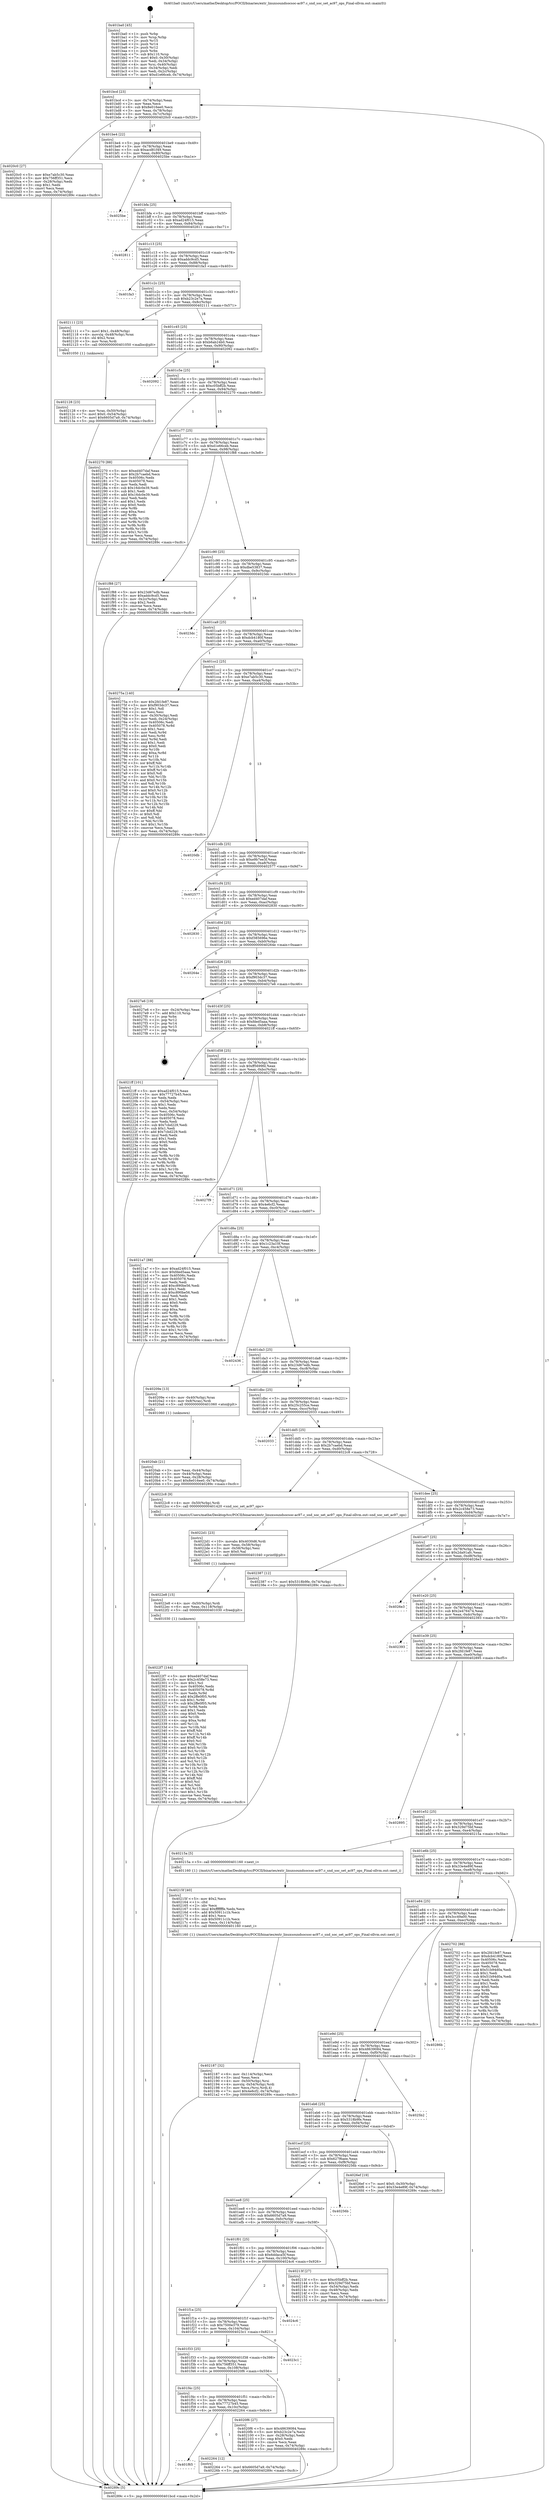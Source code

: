 digraph "0x401ba0" {
  label = "0x401ba0 (/mnt/c/Users/mathe/Desktop/tcc/POCII/binaries/extr_linuxsoundsocsoc-ac97.c_snd_soc_set_ac97_ops_Final-ollvm.out::main(0))"
  labelloc = "t"
  node[shape=record]

  Entry [label="",width=0.3,height=0.3,shape=circle,fillcolor=black,style=filled]
  "0x401bcd" [label="{
     0x401bcd [23]\l
     | [instrs]\l
     &nbsp;&nbsp;0x401bcd \<+3\>: mov -0x74(%rbp),%eax\l
     &nbsp;&nbsp;0x401bd0 \<+2\>: mov %eax,%ecx\l
     &nbsp;&nbsp;0x401bd2 \<+6\>: sub $0x8e016ee0,%ecx\l
     &nbsp;&nbsp;0x401bd8 \<+3\>: mov %eax,-0x78(%rbp)\l
     &nbsp;&nbsp;0x401bdb \<+3\>: mov %ecx,-0x7c(%rbp)\l
     &nbsp;&nbsp;0x401bde \<+6\>: je 00000000004020c0 \<main+0x520\>\l
  }"]
  "0x4020c0" [label="{
     0x4020c0 [27]\l
     | [instrs]\l
     &nbsp;&nbsp;0x4020c0 \<+5\>: mov $0xe7ab5c30,%eax\l
     &nbsp;&nbsp;0x4020c5 \<+5\>: mov $0x756ff351,%ecx\l
     &nbsp;&nbsp;0x4020ca \<+3\>: mov -0x28(%rbp),%edx\l
     &nbsp;&nbsp;0x4020cd \<+3\>: cmp $0x1,%edx\l
     &nbsp;&nbsp;0x4020d0 \<+3\>: cmovl %ecx,%eax\l
     &nbsp;&nbsp;0x4020d3 \<+3\>: mov %eax,-0x74(%rbp)\l
     &nbsp;&nbsp;0x4020d6 \<+5\>: jmp 000000000040289c \<main+0xcfc\>\l
  }"]
  "0x401be4" [label="{
     0x401be4 [22]\l
     | [instrs]\l
     &nbsp;&nbsp;0x401be4 \<+5\>: jmp 0000000000401be9 \<main+0x49\>\l
     &nbsp;&nbsp;0x401be9 \<+3\>: mov -0x78(%rbp),%eax\l
     &nbsp;&nbsp;0x401bec \<+5\>: sub $0xacd81f49,%eax\l
     &nbsp;&nbsp;0x401bf1 \<+3\>: mov %eax,-0x80(%rbp)\l
     &nbsp;&nbsp;0x401bf4 \<+6\>: je 00000000004025be \<main+0xa1e\>\l
  }"]
  Exit [label="",width=0.3,height=0.3,shape=circle,fillcolor=black,style=filled,peripheries=2]
  "0x4025be" [label="{
     0x4025be\l
  }", style=dashed]
  "0x401bfa" [label="{
     0x401bfa [25]\l
     | [instrs]\l
     &nbsp;&nbsp;0x401bfa \<+5\>: jmp 0000000000401bff \<main+0x5f\>\l
     &nbsp;&nbsp;0x401bff \<+3\>: mov -0x78(%rbp),%eax\l
     &nbsp;&nbsp;0x401c02 \<+5\>: sub $0xad24f015,%eax\l
     &nbsp;&nbsp;0x401c07 \<+6\>: mov %eax,-0x84(%rbp)\l
     &nbsp;&nbsp;0x401c0d \<+6\>: je 0000000000402811 \<main+0xc71\>\l
  }"]
  "0x4022f7" [label="{
     0x4022f7 [144]\l
     | [instrs]\l
     &nbsp;&nbsp;0x4022f7 \<+5\>: mov $0xed407daf,%eax\l
     &nbsp;&nbsp;0x4022fc \<+5\>: mov $0x2c458e73,%esi\l
     &nbsp;&nbsp;0x402301 \<+2\>: mov $0x1,%cl\l
     &nbsp;&nbsp;0x402303 \<+7\>: mov 0x40506c,%edx\l
     &nbsp;&nbsp;0x40230a \<+8\>: mov 0x405078,%r8d\l
     &nbsp;&nbsp;0x402312 \<+3\>: mov %edx,%r9d\l
     &nbsp;&nbsp;0x402315 \<+7\>: add $0x2ffe0f05,%r9d\l
     &nbsp;&nbsp;0x40231c \<+4\>: sub $0x1,%r9d\l
     &nbsp;&nbsp;0x402320 \<+7\>: sub $0x2ffe0f05,%r9d\l
     &nbsp;&nbsp;0x402327 \<+4\>: imul %r9d,%edx\l
     &nbsp;&nbsp;0x40232b \<+3\>: and $0x1,%edx\l
     &nbsp;&nbsp;0x40232e \<+3\>: cmp $0x0,%edx\l
     &nbsp;&nbsp;0x402331 \<+4\>: sete %r10b\l
     &nbsp;&nbsp;0x402335 \<+4\>: cmp $0xa,%r8d\l
     &nbsp;&nbsp;0x402339 \<+4\>: setl %r11b\l
     &nbsp;&nbsp;0x40233d \<+3\>: mov %r10b,%bl\l
     &nbsp;&nbsp;0x402340 \<+3\>: xor $0xff,%bl\l
     &nbsp;&nbsp;0x402343 \<+3\>: mov %r11b,%r14b\l
     &nbsp;&nbsp;0x402346 \<+4\>: xor $0xff,%r14b\l
     &nbsp;&nbsp;0x40234a \<+3\>: xor $0x0,%cl\l
     &nbsp;&nbsp;0x40234d \<+3\>: mov %bl,%r15b\l
     &nbsp;&nbsp;0x402350 \<+4\>: and $0x0,%r15b\l
     &nbsp;&nbsp;0x402354 \<+3\>: and %cl,%r10b\l
     &nbsp;&nbsp;0x402357 \<+3\>: mov %r14b,%r12b\l
     &nbsp;&nbsp;0x40235a \<+4\>: and $0x0,%r12b\l
     &nbsp;&nbsp;0x40235e \<+3\>: and %cl,%r11b\l
     &nbsp;&nbsp;0x402361 \<+3\>: or %r10b,%r15b\l
     &nbsp;&nbsp;0x402364 \<+3\>: or %r11b,%r12b\l
     &nbsp;&nbsp;0x402367 \<+3\>: xor %r12b,%r15b\l
     &nbsp;&nbsp;0x40236a \<+3\>: or %r14b,%bl\l
     &nbsp;&nbsp;0x40236d \<+3\>: xor $0xff,%bl\l
     &nbsp;&nbsp;0x402370 \<+3\>: or $0x0,%cl\l
     &nbsp;&nbsp;0x402373 \<+2\>: and %cl,%bl\l
     &nbsp;&nbsp;0x402375 \<+3\>: or %bl,%r15b\l
     &nbsp;&nbsp;0x402378 \<+4\>: test $0x1,%r15b\l
     &nbsp;&nbsp;0x40237c \<+3\>: cmovne %esi,%eax\l
     &nbsp;&nbsp;0x40237f \<+3\>: mov %eax,-0x74(%rbp)\l
     &nbsp;&nbsp;0x402382 \<+5\>: jmp 000000000040289c \<main+0xcfc\>\l
  }"]
  "0x402811" [label="{
     0x402811\l
  }", style=dashed]
  "0x401c13" [label="{
     0x401c13 [25]\l
     | [instrs]\l
     &nbsp;&nbsp;0x401c13 \<+5\>: jmp 0000000000401c18 \<main+0x78\>\l
     &nbsp;&nbsp;0x401c18 \<+3\>: mov -0x78(%rbp),%eax\l
     &nbsp;&nbsp;0x401c1b \<+5\>: sub $0xaddc9cd5,%eax\l
     &nbsp;&nbsp;0x401c20 \<+6\>: mov %eax,-0x88(%rbp)\l
     &nbsp;&nbsp;0x401c26 \<+6\>: je 0000000000401fa3 \<main+0x403\>\l
  }"]
  "0x4022e8" [label="{
     0x4022e8 [15]\l
     | [instrs]\l
     &nbsp;&nbsp;0x4022e8 \<+4\>: mov -0x50(%rbp),%rdi\l
     &nbsp;&nbsp;0x4022ec \<+6\>: mov %eax,-0x118(%rbp)\l
     &nbsp;&nbsp;0x4022f2 \<+5\>: call 0000000000401030 \<free@plt\>\l
     | [calls]\l
     &nbsp;&nbsp;0x401030 \{1\} (unknown)\l
  }"]
  "0x401fa3" [label="{
     0x401fa3\l
  }", style=dashed]
  "0x401c2c" [label="{
     0x401c2c [25]\l
     | [instrs]\l
     &nbsp;&nbsp;0x401c2c \<+5\>: jmp 0000000000401c31 \<main+0x91\>\l
     &nbsp;&nbsp;0x401c31 \<+3\>: mov -0x78(%rbp),%eax\l
     &nbsp;&nbsp;0x401c34 \<+5\>: sub $0xb23c2e7a,%eax\l
     &nbsp;&nbsp;0x401c39 \<+6\>: mov %eax,-0x8c(%rbp)\l
     &nbsp;&nbsp;0x401c3f \<+6\>: je 0000000000402111 \<main+0x571\>\l
  }"]
  "0x4022d1" [label="{
     0x4022d1 [23]\l
     | [instrs]\l
     &nbsp;&nbsp;0x4022d1 \<+10\>: movabs $0x4030d6,%rdi\l
     &nbsp;&nbsp;0x4022db \<+3\>: mov %eax,-0x58(%rbp)\l
     &nbsp;&nbsp;0x4022de \<+3\>: mov -0x58(%rbp),%esi\l
     &nbsp;&nbsp;0x4022e1 \<+2\>: mov $0x0,%al\l
     &nbsp;&nbsp;0x4022e3 \<+5\>: call 0000000000401040 \<printf@plt\>\l
     | [calls]\l
     &nbsp;&nbsp;0x401040 \{1\} (unknown)\l
  }"]
  "0x402111" [label="{
     0x402111 [23]\l
     | [instrs]\l
     &nbsp;&nbsp;0x402111 \<+7\>: movl $0x1,-0x48(%rbp)\l
     &nbsp;&nbsp;0x402118 \<+4\>: movslq -0x48(%rbp),%rax\l
     &nbsp;&nbsp;0x40211c \<+4\>: shl $0x2,%rax\l
     &nbsp;&nbsp;0x402120 \<+3\>: mov %rax,%rdi\l
     &nbsp;&nbsp;0x402123 \<+5\>: call 0000000000401050 \<malloc@plt\>\l
     | [calls]\l
     &nbsp;&nbsp;0x401050 \{1\} (unknown)\l
  }"]
  "0x401c45" [label="{
     0x401c45 [25]\l
     | [instrs]\l
     &nbsp;&nbsp;0x401c45 \<+5\>: jmp 0000000000401c4a \<main+0xaa\>\l
     &nbsp;&nbsp;0x401c4a \<+3\>: mov -0x78(%rbp),%eax\l
     &nbsp;&nbsp;0x401c4d \<+5\>: sub $0xb6ab24b0,%eax\l
     &nbsp;&nbsp;0x401c52 \<+6\>: mov %eax,-0x90(%rbp)\l
     &nbsp;&nbsp;0x401c58 \<+6\>: je 0000000000402092 \<main+0x4f2\>\l
  }"]
  "0x401f65" [label="{
     0x401f65\l
  }", style=dashed]
  "0x402092" [label="{
     0x402092\l
  }", style=dashed]
  "0x401c5e" [label="{
     0x401c5e [25]\l
     | [instrs]\l
     &nbsp;&nbsp;0x401c5e \<+5\>: jmp 0000000000401c63 \<main+0xc3\>\l
     &nbsp;&nbsp;0x401c63 \<+3\>: mov -0x78(%rbp),%eax\l
     &nbsp;&nbsp;0x401c66 \<+5\>: sub $0xc05bff2b,%eax\l
     &nbsp;&nbsp;0x401c6b \<+6\>: mov %eax,-0x94(%rbp)\l
     &nbsp;&nbsp;0x401c71 \<+6\>: je 0000000000402270 \<main+0x6d0\>\l
  }"]
  "0x402264" [label="{
     0x402264 [12]\l
     | [instrs]\l
     &nbsp;&nbsp;0x402264 \<+7\>: movl $0x6605d7a9,-0x74(%rbp)\l
     &nbsp;&nbsp;0x40226b \<+5\>: jmp 000000000040289c \<main+0xcfc\>\l
  }"]
  "0x402270" [label="{
     0x402270 [88]\l
     | [instrs]\l
     &nbsp;&nbsp;0x402270 \<+5\>: mov $0xed407daf,%eax\l
     &nbsp;&nbsp;0x402275 \<+5\>: mov $0x2b7caebd,%ecx\l
     &nbsp;&nbsp;0x40227a \<+7\>: mov 0x40506c,%edx\l
     &nbsp;&nbsp;0x402281 \<+7\>: mov 0x405078,%esi\l
     &nbsp;&nbsp;0x402288 \<+2\>: mov %edx,%edi\l
     &nbsp;&nbsp;0x40228a \<+6\>: sub $0x16dc0e39,%edi\l
     &nbsp;&nbsp;0x402290 \<+3\>: sub $0x1,%edi\l
     &nbsp;&nbsp;0x402293 \<+6\>: add $0x16dc0e39,%edi\l
     &nbsp;&nbsp;0x402299 \<+3\>: imul %edi,%edx\l
     &nbsp;&nbsp;0x40229c \<+3\>: and $0x1,%edx\l
     &nbsp;&nbsp;0x40229f \<+3\>: cmp $0x0,%edx\l
     &nbsp;&nbsp;0x4022a2 \<+4\>: sete %r8b\l
     &nbsp;&nbsp;0x4022a6 \<+3\>: cmp $0xa,%esi\l
     &nbsp;&nbsp;0x4022a9 \<+4\>: setl %r9b\l
     &nbsp;&nbsp;0x4022ad \<+3\>: mov %r8b,%r10b\l
     &nbsp;&nbsp;0x4022b0 \<+3\>: and %r9b,%r10b\l
     &nbsp;&nbsp;0x4022b3 \<+3\>: xor %r9b,%r8b\l
     &nbsp;&nbsp;0x4022b6 \<+3\>: or %r8b,%r10b\l
     &nbsp;&nbsp;0x4022b9 \<+4\>: test $0x1,%r10b\l
     &nbsp;&nbsp;0x4022bd \<+3\>: cmovne %ecx,%eax\l
     &nbsp;&nbsp;0x4022c0 \<+3\>: mov %eax,-0x74(%rbp)\l
     &nbsp;&nbsp;0x4022c3 \<+5\>: jmp 000000000040289c \<main+0xcfc\>\l
  }"]
  "0x401c77" [label="{
     0x401c77 [25]\l
     | [instrs]\l
     &nbsp;&nbsp;0x401c77 \<+5\>: jmp 0000000000401c7c \<main+0xdc\>\l
     &nbsp;&nbsp;0x401c7c \<+3\>: mov -0x78(%rbp),%eax\l
     &nbsp;&nbsp;0x401c7f \<+5\>: sub $0xd1e66ceb,%eax\l
     &nbsp;&nbsp;0x401c84 \<+6\>: mov %eax,-0x98(%rbp)\l
     &nbsp;&nbsp;0x401c8a \<+6\>: je 0000000000401f88 \<main+0x3e8\>\l
  }"]
  "0x402187" [label="{
     0x402187 [32]\l
     | [instrs]\l
     &nbsp;&nbsp;0x402187 \<+6\>: mov -0x114(%rbp),%ecx\l
     &nbsp;&nbsp;0x40218d \<+3\>: imul %eax,%ecx\l
     &nbsp;&nbsp;0x402190 \<+4\>: mov -0x50(%rbp),%rsi\l
     &nbsp;&nbsp;0x402194 \<+4\>: movslq -0x54(%rbp),%rdi\l
     &nbsp;&nbsp;0x402198 \<+3\>: mov %ecx,(%rsi,%rdi,4)\l
     &nbsp;&nbsp;0x40219b \<+7\>: movl $0x4e6cf2,-0x74(%rbp)\l
     &nbsp;&nbsp;0x4021a2 \<+5\>: jmp 000000000040289c \<main+0xcfc\>\l
  }"]
  "0x401f88" [label="{
     0x401f88 [27]\l
     | [instrs]\l
     &nbsp;&nbsp;0x401f88 \<+5\>: mov $0x23d67edb,%eax\l
     &nbsp;&nbsp;0x401f8d \<+5\>: mov $0xaddc9cd5,%ecx\l
     &nbsp;&nbsp;0x401f92 \<+3\>: mov -0x2c(%rbp),%edx\l
     &nbsp;&nbsp;0x401f95 \<+3\>: cmp $0x2,%edx\l
     &nbsp;&nbsp;0x401f98 \<+3\>: cmovne %ecx,%eax\l
     &nbsp;&nbsp;0x401f9b \<+3\>: mov %eax,-0x74(%rbp)\l
     &nbsp;&nbsp;0x401f9e \<+5\>: jmp 000000000040289c \<main+0xcfc\>\l
  }"]
  "0x401c90" [label="{
     0x401c90 [25]\l
     | [instrs]\l
     &nbsp;&nbsp;0x401c90 \<+5\>: jmp 0000000000401c95 \<main+0xf5\>\l
     &nbsp;&nbsp;0x401c95 \<+3\>: mov -0x78(%rbp),%eax\l
     &nbsp;&nbsp;0x401c98 \<+5\>: sub $0xdbe53837,%eax\l
     &nbsp;&nbsp;0x401c9d \<+6\>: mov %eax,-0x9c(%rbp)\l
     &nbsp;&nbsp;0x401ca3 \<+6\>: je 00000000004023dc \<main+0x83c\>\l
  }"]
  "0x40289c" [label="{
     0x40289c [5]\l
     | [instrs]\l
     &nbsp;&nbsp;0x40289c \<+5\>: jmp 0000000000401bcd \<main+0x2d\>\l
  }"]
  "0x401ba0" [label="{
     0x401ba0 [45]\l
     | [instrs]\l
     &nbsp;&nbsp;0x401ba0 \<+1\>: push %rbp\l
     &nbsp;&nbsp;0x401ba1 \<+3\>: mov %rsp,%rbp\l
     &nbsp;&nbsp;0x401ba4 \<+2\>: push %r15\l
     &nbsp;&nbsp;0x401ba6 \<+2\>: push %r14\l
     &nbsp;&nbsp;0x401ba8 \<+2\>: push %r12\l
     &nbsp;&nbsp;0x401baa \<+1\>: push %rbx\l
     &nbsp;&nbsp;0x401bab \<+7\>: sub $0x110,%rsp\l
     &nbsp;&nbsp;0x401bb2 \<+7\>: movl $0x0,-0x30(%rbp)\l
     &nbsp;&nbsp;0x401bb9 \<+3\>: mov %edi,-0x34(%rbp)\l
     &nbsp;&nbsp;0x401bbc \<+4\>: mov %rsi,-0x40(%rbp)\l
     &nbsp;&nbsp;0x401bc0 \<+3\>: mov -0x34(%rbp),%edi\l
     &nbsp;&nbsp;0x401bc3 \<+3\>: mov %edi,-0x2c(%rbp)\l
     &nbsp;&nbsp;0x401bc6 \<+7\>: movl $0xd1e66ceb,-0x74(%rbp)\l
  }"]
  "0x40215f" [label="{
     0x40215f [40]\l
     | [instrs]\l
     &nbsp;&nbsp;0x40215f \<+5\>: mov $0x2,%ecx\l
     &nbsp;&nbsp;0x402164 \<+1\>: cltd\l
     &nbsp;&nbsp;0x402165 \<+2\>: idiv %ecx\l
     &nbsp;&nbsp;0x402167 \<+6\>: imul $0xfffffffe,%edx,%ecx\l
     &nbsp;&nbsp;0x40216d \<+6\>: add $0x50911c1b,%ecx\l
     &nbsp;&nbsp;0x402173 \<+3\>: add $0x1,%ecx\l
     &nbsp;&nbsp;0x402176 \<+6\>: sub $0x50911c1b,%ecx\l
     &nbsp;&nbsp;0x40217c \<+6\>: mov %ecx,-0x114(%rbp)\l
     &nbsp;&nbsp;0x402182 \<+5\>: call 0000000000401160 \<next_i\>\l
     | [calls]\l
     &nbsp;&nbsp;0x401160 \{1\} (/mnt/c/Users/mathe/Desktop/tcc/POCII/binaries/extr_linuxsoundsocsoc-ac97.c_snd_soc_set_ac97_ops_Final-ollvm.out::next_i)\l
  }"]
  "0x4023dc" [label="{
     0x4023dc\l
  }", style=dashed]
  "0x401ca9" [label="{
     0x401ca9 [25]\l
     | [instrs]\l
     &nbsp;&nbsp;0x401ca9 \<+5\>: jmp 0000000000401cae \<main+0x10e\>\l
     &nbsp;&nbsp;0x401cae \<+3\>: mov -0x78(%rbp),%eax\l
     &nbsp;&nbsp;0x401cb1 \<+5\>: sub $0xdcb4180f,%eax\l
     &nbsp;&nbsp;0x401cb6 \<+6\>: mov %eax,-0xa0(%rbp)\l
     &nbsp;&nbsp;0x401cbc \<+6\>: je 000000000040275a \<main+0xbba\>\l
  }"]
  "0x402128" [label="{
     0x402128 [23]\l
     | [instrs]\l
     &nbsp;&nbsp;0x402128 \<+4\>: mov %rax,-0x50(%rbp)\l
     &nbsp;&nbsp;0x40212c \<+7\>: movl $0x0,-0x54(%rbp)\l
     &nbsp;&nbsp;0x402133 \<+7\>: movl $0x6605d7a9,-0x74(%rbp)\l
     &nbsp;&nbsp;0x40213a \<+5\>: jmp 000000000040289c \<main+0xcfc\>\l
  }"]
  "0x40275a" [label="{
     0x40275a [140]\l
     | [instrs]\l
     &nbsp;&nbsp;0x40275a \<+5\>: mov $0x2fd1fe87,%eax\l
     &nbsp;&nbsp;0x40275f \<+5\>: mov $0xf903dc37,%ecx\l
     &nbsp;&nbsp;0x402764 \<+2\>: mov $0x1,%dl\l
     &nbsp;&nbsp;0x402766 \<+2\>: xor %esi,%esi\l
     &nbsp;&nbsp;0x402768 \<+3\>: mov -0x30(%rbp),%edi\l
     &nbsp;&nbsp;0x40276b \<+3\>: mov %edi,-0x24(%rbp)\l
     &nbsp;&nbsp;0x40276e \<+7\>: mov 0x40506c,%edi\l
     &nbsp;&nbsp;0x402775 \<+8\>: mov 0x405078,%r8d\l
     &nbsp;&nbsp;0x40277d \<+3\>: sub $0x1,%esi\l
     &nbsp;&nbsp;0x402780 \<+3\>: mov %edi,%r9d\l
     &nbsp;&nbsp;0x402783 \<+3\>: add %esi,%r9d\l
     &nbsp;&nbsp;0x402786 \<+4\>: imul %r9d,%edi\l
     &nbsp;&nbsp;0x40278a \<+3\>: and $0x1,%edi\l
     &nbsp;&nbsp;0x40278d \<+3\>: cmp $0x0,%edi\l
     &nbsp;&nbsp;0x402790 \<+4\>: sete %r10b\l
     &nbsp;&nbsp;0x402794 \<+4\>: cmp $0xa,%r8d\l
     &nbsp;&nbsp;0x402798 \<+4\>: setl %r11b\l
     &nbsp;&nbsp;0x40279c \<+3\>: mov %r10b,%bl\l
     &nbsp;&nbsp;0x40279f \<+3\>: xor $0xff,%bl\l
     &nbsp;&nbsp;0x4027a2 \<+3\>: mov %r11b,%r14b\l
     &nbsp;&nbsp;0x4027a5 \<+4\>: xor $0xff,%r14b\l
     &nbsp;&nbsp;0x4027a9 \<+3\>: xor $0x0,%dl\l
     &nbsp;&nbsp;0x4027ac \<+3\>: mov %bl,%r15b\l
     &nbsp;&nbsp;0x4027af \<+4\>: and $0x0,%r15b\l
     &nbsp;&nbsp;0x4027b3 \<+3\>: and %dl,%r10b\l
     &nbsp;&nbsp;0x4027b6 \<+3\>: mov %r14b,%r12b\l
     &nbsp;&nbsp;0x4027b9 \<+4\>: and $0x0,%r12b\l
     &nbsp;&nbsp;0x4027bd \<+3\>: and %dl,%r11b\l
     &nbsp;&nbsp;0x4027c0 \<+3\>: or %r10b,%r15b\l
     &nbsp;&nbsp;0x4027c3 \<+3\>: or %r11b,%r12b\l
     &nbsp;&nbsp;0x4027c6 \<+3\>: xor %r12b,%r15b\l
     &nbsp;&nbsp;0x4027c9 \<+3\>: or %r14b,%bl\l
     &nbsp;&nbsp;0x4027cc \<+3\>: xor $0xff,%bl\l
     &nbsp;&nbsp;0x4027cf \<+3\>: or $0x0,%dl\l
     &nbsp;&nbsp;0x4027d2 \<+2\>: and %dl,%bl\l
     &nbsp;&nbsp;0x4027d4 \<+3\>: or %bl,%r15b\l
     &nbsp;&nbsp;0x4027d7 \<+4\>: test $0x1,%r15b\l
     &nbsp;&nbsp;0x4027db \<+3\>: cmovne %ecx,%eax\l
     &nbsp;&nbsp;0x4027de \<+3\>: mov %eax,-0x74(%rbp)\l
     &nbsp;&nbsp;0x4027e1 \<+5\>: jmp 000000000040289c \<main+0xcfc\>\l
  }"]
  "0x401cc2" [label="{
     0x401cc2 [25]\l
     | [instrs]\l
     &nbsp;&nbsp;0x401cc2 \<+5\>: jmp 0000000000401cc7 \<main+0x127\>\l
     &nbsp;&nbsp;0x401cc7 \<+3\>: mov -0x78(%rbp),%eax\l
     &nbsp;&nbsp;0x401cca \<+5\>: sub $0xe7ab5c30,%eax\l
     &nbsp;&nbsp;0x401ccf \<+6\>: mov %eax,-0xa4(%rbp)\l
     &nbsp;&nbsp;0x401cd5 \<+6\>: je 00000000004020db \<main+0x53b\>\l
  }"]
  "0x401f4c" [label="{
     0x401f4c [25]\l
     | [instrs]\l
     &nbsp;&nbsp;0x401f4c \<+5\>: jmp 0000000000401f51 \<main+0x3b1\>\l
     &nbsp;&nbsp;0x401f51 \<+3\>: mov -0x78(%rbp),%eax\l
     &nbsp;&nbsp;0x401f54 \<+5\>: sub $0x77727b45,%eax\l
     &nbsp;&nbsp;0x401f59 \<+6\>: mov %eax,-0x10c(%rbp)\l
     &nbsp;&nbsp;0x401f5f \<+6\>: je 0000000000402264 \<main+0x6c4\>\l
  }"]
  "0x4020db" [label="{
     0x4020db\l
  }", style=dashed]
  "0x401cdb" [label="{
     0x401cdb [25]\l
     | [instrs]\l
     &nbsp;&nbsp;0x401cdb \<+5\>: jmp 0000000000401ce0 \<main+0x140\>\l
     &nbsp;&nbsp;0x401ce0 \<+3\>: mov -0x78(%rbp),%eax\l
     &nbsp;&nbsp;0x401ce3 \<+5\>: sub $0xe9b7ee3f,%eax\l
     &nbsp;&nbsp;0x401ce8 \<+6\>: mov %eax,-0xa8(%rbp)\l
     &nbsp;&nbsp;0x401cee \<+6\>: je 0000000000402577 \<main+0x9d7\>\l
  }"]
  "0x4020f6" [label="{
     0x4020f6 [27]\l
     | [instrs]\l
     &nbsp;&nbsp;0x4020f6 \<+5\>: mov $0x48639084,%eax\l
     &nbsp;&nbsp;0x4020fb \<+5\>: mov $0xb23c2e7a,%ecx\l
     &nbsp;&nbsp;0x402100 \<+3\>: mov -0x28(%rbp),%edx\l
     &nbsp;&nbsp;0x402103 \<+3\>: cmp $0x0,%edx\l
     &nbsp;&nbsp;0x402106 \<+3\>: cmove %ecx,%eax\l
     &nbsp;&nbsp;0x402109 \<+3\>: mov %eax,-0x74(%rbp)\l
     &nbsp;&nbsp;0x40210c \<+5\>: jmp 000000000040289c \<main+0xcfc\>\l
  }"]
  "0x402577" [label="{
     0x402577\l
  }", style=dashed]
  "0x401cf4" [label="{
     0x401cf4 [25]\l
     | [instrs]\l
     &nbsp;&nbsp;0x401cf4 \<+5\>: jmp 0000000000401cf9 \<main+0x159\>\l
     &nbsp;&nbsp;0x401cf9 \<+3\>: mov -0x78(%rbp),%eax\l
     &nbsp;&nbsp;0x401cfc \<+5\>: sub $0xed407daf,%eax\l
     &nbsp;&nbsp;0x401d01 \<+6\>: mov %eax,-0xac(%rbp)\l
     &nbsp;&nbsp;0x401d07 \<+6\>: je 0000000000402830 \<main+0xc90\>\l
  }"]
  "0x401f33" [label="{
     0x401f33 [25]\l
     | [instrs]\l
     &nbsp;&nbsp;0x401f33 \<+5\>: jmp 0000000000401f38 \<main+0x398\>\l
     &nbsp;&nbsp;0x401f38 \<+3\>: mov -0x78(%rbp),%eax\l
     &nbsp;&nbsp;0x401f3b \<+5\>: sub $0x756ff351,%eax\l
     &nbsp;&nbsp;0x401f40 \<+6\>: mov %eax,-0x108(%rbp)\l
     &nbsp;&nbsp;0x401f46 \<+6\>: je 00000000004020f6 \<main+0x556\>\l
  }"]
  "0x402830" [label="{
     0x402830\l
  }", style=dashed]
  "0x401d0d" [label="{
     0x401d0d [25]\l
     | [instrs]\l
     &nbsp;&nbsp;0x401d0d \<+5\>: jmp 0000000000401d12 \<main+0x172\>\l
     &nbsp;&nbsp;0x401d12 \<+3\>: mov -0x78(%rbp),%eax\l
     &nbsp;&nbsp;0x401d15 \<+5\>: sub $0xf385696e,%eax\l
     &nbsp;&nbsp;0x401d1a \<+6\>: mov %eax,-0xb0(%rbp)\l
     &nbsp;&nbsp;0x401d20 \<+6\>: je 000000000040264e \<main+0xaae\>\l
  }"]
  "0x4023c1" [label="{
     0x4023c1\l
  }", style=dashed]
  "0x40264e" [label="{
     0x40264e\l
  }", style=dashed]
  "0x401d26" [label="{
     0x401d26 [25]\l
     | [instrs]\l
     &nbsp;&nbsp;0x401d26 \<+5\>: jmp 0000000000401d2b \<main+0x18b\>\l
     &nbsp;&nbsp;0x401d2b \<+3\>: mov -0x78(%rbp),%eax\l
     &nbsp;&nbsp;0x401d2e \<+5\>: sub $0xf903dc37,%eax\l
     &nbsp;&nbsp;0x401d33 \<+6\>: mov %eax,-0xb4(%rbp)\l
     &nbsp;&nbsp;0x401d39 \<+6\>: je 00000000004027e6 \<main+0xc46\>\l
  }"]
  "0x401f1a" [label="{
     0x401f1a [25]\l
     | [instrs]\l
     &nbsp;&nbsp;0x401f1a \<+5\>: jmp 0000000000401f1f \<main+0x37f\>\l
     &nbsp;&nbsp;0x401f1f \<+3\>: mov -0x78(%rbp),%eax\l
     &nbsp;&nbsp;0x401f22 \<+5\>: sub $0x7500e379,%eax\l
     &nbsp;&nbsp;0x401f27 \<+6\>: mov %eax,-0x104(%rbp)\l
     &nbsp;&nbsp;0x401f2d \<+6\>: je 00000000004023c1 \<main+0x821\>\l
  }"]
  "0x4027e6" [label="{
     0x4027e6 [19]\l
     | [instrs]\l
     &nbsp;&nbsp;0x4027e6 \<+3\>: mov -0x24(%rbp),%eax\l
     &nbsp;&nbsp;0x4027e9 \<+7\>: add $0x110,%rsp\l
     &nbsp;&nbsp;0x4027f0 \<+1\>: pop %rbx\l
     &nbsp;&nbsp;0x4027f1 \<+2\>: pop %r12\l
     &nbsp;&nbsp;0x4027f3 \<+2\>: pop %r14\l
     &nbsp;&nbsp;0x4027f5 \<+2\>: pop %r15\l
     &nbsp;&nbsp;0x4027f7 \<+1\>: pop %rbp\l
     &nbsp;&nbsp;0x4027f8 \<+1\>: ret\l
  }"]
  "0x401d3f" [label="{
     0x401d3f [25]\l
     | [instrs]\l
     &nbsp;&nbsp;0x401d3f \<+5\>: jmp 0000000000401d44 \<main+0x1a4\>\l
     &nbsp;&nbsp;0x401d44 \<+3\>: mov -0x78(%rbp),%eax\l
     &nbsp;&nbsp;0x401d47 \<+5\>: sub $0xfded5aaa,%eax\l
     &nbsp;&nbsp;0x401d4c \<+6\>: mov %eax,-0xb8(%rbp)\l
     &nbsp;&nbsp;0x401d52 \<+6\>: je 00000000004021ff \<main+0x65f\>\l
  }"]
  "0x4024c6" [label="{
     0x4024c6\l
  }", style=dashed]
  "0x4021ff" [label="{
     0x4021ff [101]\l
     | [instrs]\l
     &nbsp;&nbsp;0x4021ff \<+5\>: mov $0xad24f015,%eax\l
     &nbsp;&nbsp;0x402204 \<+5\>: mov $0x77727b45,%ecx\l
     &nbsp;&nbsp;0x402209 \<+2\>: xor %edx,%edx\l
     &nbsp;&nbsp;0x40220b \<+3\>: mov -0x54(%rbp),%esi\l
     &nbsp;&nbsp;0x40220e \<+3\>: sub $0x1,%edx\l
     &nbsp;&nbsp;0x402211 \<+2\>: sub %edx,%esi\l
     &nbsp;&nbsp;0x402213 \<+3\>: mov %esi,-0x54(%rbp)\l
     &nbsp;&nbsp;0x402216 \<+7\>: mov 0x40506c,%edx\l
     &nbsp;&nbsp;0x40221d \<+7\>: mov 0x405078,%esi\l
     &nbsp;&nbsp;0x402224 \<+2\>: mov %edx,%edi\l
     &nbsp;&nbsp;0x402226 \<+6\>: sub $0x7cbd229,%edi\l
     &nbsp;&nbsp;0x40222c \<+3\>: sub $0x1,%edi\l
     &nbsp;&nbsp;0x40222f \<+6\>: add $0x7cbd229,%edi\l
     &nbsp;&nbsp;0x402235 \<+3\>: imul %edi,%edx\l
     &nbsp;&nbsp;0x402238 \<+3\>: and $0x1,%edx\l
     &nbsp;&nbsp;0x40223b \<+3\>: cmp $0x0,%edx\l
     &nbsp;&nbsp;0x40223e \<+4\>: sete %r8b\l
     &nbsp;&nbsp;0x402242 \<+3\>: cmp $0xa,%esi\l
     &nbsp;&nbsp;0x402245 \<+4\>: setl %r9b\l
     &nbsp;&nbsp;0x402249 \<+3\>: mov %r8b,%r10b\l
     &nbsp;&nbsp;0x40224c \<+3\>: and %r9b,%r10b\l
     &nbsp;&nbsp;0x40224f \<+3\>: xor %r9b,%r8b\l
     &nbsp;&nbsp;0x402252 \<+3\>: or %r8b,%r10b\l
     &nbsp;&nbsp;0x402255 \<+4\>: test $0x1,%r10b\l
     &nbsp;&nbsp;0x402259 \<+3\>: cmovne %ecx,%eax\l
     &nbsp;&nbsp;0x40225c \<+3\>: mov %eax,-0x74(%rbp)\l
     &nbsp;&nbsp;0x40225f \<+5\>: jmp 000000000040289c \<main+0xcfc\>\l
  }"]
  "0x401d58" [label="{
     0x401d58 [25]\l
     | [instrs]\l
     &nbsp;&nbsp;0x401d58 \<+5\>: jmp 0000000000401d5d \<main+0x1bd\>\l
     &nbsp;&nbsp;0x401d5d \<+3\>: mov -0x78(%rbp),%eax\l
     &nbsp;&nbsp;0x401d60 \<+5\>: sub $0xff5699fd,%eax\l
     &nbsp;&nbsp;0x401d65 \<+6\>: mov %eax,-0xbc(%rbp)\l
     &nbsp;&nbsp;0x401d6b \<+6\>: je 00000000004027f9 \<main+0xc59\>\l
  }"]
  "0x401f01" [label="{
     0x401f01 [25]\l
     | [instrs]\l
     &nbsp;&nbsp;0x401f01 \<+5\>: jmp 0000000000401f06 \<main+0x366\>\l
     &nbsp;&nbsp;0x401f06 \<+3\>: mov -0x78(%rbp),%eax\l
     &nbsp;&nbsp;0x401f09 \<+5\>: sub $0x6ddaca5f,%eax\l
     &nbsp;&nbsp;0x401f0e \<+6\>: mov %eax,-0x100(%rbp)\l
     &nbsp;&nbsp;0x401f14 \<+6\>: je 00000000004024c6 \<main+0x926\>\l
  }"]
  "0x4027f9" [label="{
     0x4027f9\l
  }", style=dashed]
  "0x401d71" [label="{
     0x401d71 [25]\l
     | [instrs]\l
     &nbsp;&nbsp;0x401d71 \<+5\>: jmp 0000000000401d76 \<main+0x1d6\>\l
     &nbsp;&nbsp;0x401d76 \<+3\>: mov -0x78(%rbp),%eax\l
     &nbsp;&nbsp;0x401d79 \<+5\>: sub $0x4e6cf2,%eax\l
     &nbsp;&nbsp;0x401d7e \<+6\>: mov %eax,-0xc0(%rbp)\l
     &nbsp;&nbsp;0x401d84 \<+6\>: je 00000000004021a7 \<main+0x607\>\l
  }"]
  "0x40213f" [label="{
     0x40213f [27]\l
     | [instrs]\l
     &nbsp;&nbsp;0x40213f \<+5\>: mov $0xc05bff2b,%eax\l
     &nbsp;&nbsp;0x402144 \<+5\>: mov $0x329d75bf,%ecx\l
     &nbsp;&nbsp;0x402149 \<+3\>: mov -0x54(%rbp),%edx\l
     &nbsp;&nbsp;0x40214c \<+3\>: cmp -0x48(%rbp),%edx\l
     &nbsp;&nbsp;0x40214f \<+3\>: cmovl %ecx,%eax\l
     &nbsp;&nbsp;0x402152 \<+3\>: mov %eax,-0x74(%rbp)\l
     &nbsp;&nbsp;0x402155 \<+5\>: jmp 000000000040289c \<main+0xcfc\>\l
  }"]
  "0x4021a7" [label="{
     0x4021a7 [88]\l
     | [instrs]\l
     &nbsp;&nbsp;0x4021a7 \<+5\>: mov $0xad24f015,%eax\l
     &nbsp;&nbsp;0x4021ac \<+5\>: mov $0xfded5aaa,%ecx\l
     &nbsp;&nbsp;0x4021b1 \<+7\>: mov 0x40506c,%edx\l
     &nbsp;&nbsp;0x4021b8 \<+7\>: mov 0x405078,%esi\l
     &nbsp;&nbsp;0x4021bf \<+2\>: mov %edx,%edi\l
     &nbsp;&nbsp;0x4021c1 \<+6\>: add $0xc890be56,%edi\l
     &nbsp;&nbsp;0x4021c7 \<+3\>: sub $0x1,%edi\l
     &nbsp;&nbsp;0x4021ca \<+6\>: sub $0xc890be56,%edi\l
     &nbsp;&nbsp;0x4021d0 \<+3\>: imul %edi,%edx\l
     &nbsp;&nbsp;0x4021d3 \<+3\>: and $0x1,%edx\l
     &nbsp;&nbsp;0x4021d6 \<+3\>: cmp $0x0,%edx\l
     &nbsp;&nbsp;0x4021d9 \<+4\>: sete %r8b\l
     &nbsp;&nbsp;0x4021dd \<+3\>: cmp $0xa,%esi\l
     &nbsp;&nbsp;0x4021e0 \<+4\>: setl %r9b\l
     &nbsp;&nbsp;0x4021e4 \<+3\>: mov %r8b,%r10b\l
     &nbsp;&nbsp;0x4021e7 \<+3\>: and %r9b,%r10b\l
     &nbsp;&nbsp;0x4021ea \<+3\>: xor %r9b,%r8b\l
     &nbsp;&nbsp;0x4021ed \<+3\>: or %r8b,%r10b\l
     &nbsp;&nbsp;0x4021f0 \<+4\>: test $0x1,%r10b\l
     &nbsp;&nbsp;0x4021f4 \<+3\>: cmovne %ecx,%eax\l
     &nbsp;&nbsp;0x4021f7 \<+3\>: mov %eax,-0x74(%rbp)\l
     &nbsp;&nbsp;0x4021fa \<+5\>: jmp 000000000040289c \<main+0xcfc\>\l
  }"]
  "0x401d8a" [label="{
     0x401d8a [25]\l
     | [instrs]\l
     &nbsp;&nbsp;0x401d8a \<+5\>: jmp 0000000000401d8f \<main+0x1ef\>\l
     &nbsp;&nbsp;0x401d8f \<+3\>: mov -0x78(%rbp),%eax\l
     &nbsp;&nbsp;0x401d92 \<+5\>: sub $0x1c23a10f,%eax\l
     &nbsp;&nbsp;0x401d97 \<+6\>: mov %eax,-0xc4(%rbp)\l
     &nbsp;&nbsp;0x401d9d \<+6\>: je 0000000000402436 \<main+0x896\>\l
  }"]
  "0x401ee8" [label="{
     0x401ee8 [25]\l
     | [instrs]\l
     &nbsp;&nbsp;0x401ee8 \<+5\>: jmp 0000000000401eed \<main+0x34d\>\l
     &nbsp;&nbsp;0x401eed \<+3\>: mov -0x78(%rbp),%eax\l
     &nbsp;&nbsp;0x401ef0 \<+5\>: sub $0x6605d7a9,%eax\l
     &nbsp;&nbsp;0x401ef5 \<+6\>: mov %eax,-0xfc(%rbp)\l
     &nbsp;&nbsp;0x401efb \<+6\>: je 000000000040213f \<main+0x59f\>\l
  }"]
  "0x402436" [label="{
     0x402436\l
  }", style=dashed]
  "0x401da3" [label="{
     0x401da3 [25]\l
     | [instrs]\l
     &nbsp;&nbsp;0x401da3 \<+5\>: jmp 0000000000401da8 \<main+0x208\>\l
     &nbsp;&nbsp;0x401da8 \<+3\>: mov -0x78(%rbp),%eax\l
     &nbsp;&nbsp;0x401dab \<+5\>: sub $0x23d67edb,%eax\l
     &nbsp;&nbsp;0x401db0 \<+6\>: mov %eax,-0xc8(%rbp)\l
     &nbsp;&nbsp;0x401db6 \<+6\>: je 000000000040209e \<main+0x4fe\>\l
  }"]
  "0x40256b" [label="{
     0x40256b\l
  }", style=dashed]
  "0x40209e" [label="{
     0x40209e [13]\l
     | [instrs]\l
     &nbsp;&nbsp;0x40209e \<+4\>: mov -0x40(%rbp),%rax\l
     &nbsp;&nbsp;0x4020a2 \<+4\>: mov 0x8(%rax),%rdi\l
     &nbsp;&nbsp;0x4020a6 \<+5\>: call 0000000000401060 \<atoi@plt\>\l
     | [calls]\l
     &nbsp;&nbsp;0x401060 \{1\} (unknown)\l
  }"]
  "0x401dbc" [label="{
     0x401dbc [25]\l
     | [instrs]\l
     &nbsp;&nbsp;0x401dbc \<+5\>: jmp 0000000000401dc1 \<main+0x221\>\l
     &nbsp;&nbsp;0x401dc1 \<+3\>: mov -0x78(%rbp),%eax\l
     &nbsp;&nbsp;0x401dc4 \<+5\>: sub $0x25c255ce,%eax\l
     &nbsp;&nbsp;0x401dc9 \<+6\>: mov %eax,-0xcc(%rbp)\l
     &nbsp;&nbsp;0x401dcf \<+6\>: je 0000000000402033 \<main+0x493\>\l
  }"]
  "0x4020ab" [label="{
     0x4020ab [21]\l
     | [instrs]\l
     &nbsp;&nbsp;0x4020ab \<+3\>: mov %eax,-0x44(%rbp)\l
     &nbsp;&nbsp;0x4020ae \<+3\>: mov -0x44(%rbp),%eax\l
     &nbsp;&nbsp;0x4020b1 \<+3\>: mov %eax,-0x28(%rbp)\l
     &nbsp;&nbsp;0x4020b4 \<+7\>: movl $0x8e016ee0,-0x74(%rbp)\l
     &nbsp;&nbsp;0x4020bb \<+5\>: jmp 000000000040289c \<main+0xcfc\>\l
  }"]
  "0x401ecf" [label="{
     0x401ecf [25]\l
     | [instrs]\l
     &nbsp;&nbsp;0x401ecf \<+5\>: jmp 0000000000401ed4 \<main+0x334\>\l
     &nbsp;&nbsp;0x401ed4 \<+3\>: mov -0x78(%rbp),%eax\l
     &nbsp;&nbsp;0x401ed7 \<+5\>: sub $0x627f6aee,%eax\l
     &nbsp;&nbsp;0x401edc \<+6\>: mov %eax,-0xf8(%rbp)\l
     &nbsp;&nbsp;0x401ee2 \<+6\>: je 000000000040256b \<main+0x9cb\>\l
  }"]
  "0x402033" [label="{
     0x402033\l
  }", style=dashed]
  "0x401dd5" [label="{
     0x401dd5 [25]\l
     | [instrs]\l
     &nbsp;&nbsp;0x401dd5 \<+5\>: jmp 0000000000401dda \<main+0x23a\>\l
     &nbsp;&nbsp;0x401dda \<+3\>: mov -0x78(%rbp),%eax\l
     &nbsp;&nbsp;0x401ddd \<+5\>: sub $0x2b7caebd,%eax\l
     &nbsp;&nbsp;0x401de2 \<+6\>: mov %eax,-0xd0(%rbp)\l
     &nbsp;&nbsp;0x401de8 \<+6\>: je 00000000004022c8 \<main+0x728\>\l
  }"]
  "0x4026ef" [label="{
     0x4026ef [19]\l
     | [instrs]\l
     &nbsp;&nbsp;0x4026ef \<+7\>: movl $0x0,-0x30(%rbp)\l
     &nbsp;&nbsp;0x4026f6 \<+7\>: movl $0x33e4e89f,-0x74(%rbp)\l
     &nbsp;&nbsp;0x4026fd \<+5\>: jmp 000000000040289c \<main+0xcfc\>\l
  }"]
  "0x4022c8" [label="{
     0x4022c8 [9]\l
     | [instrs]\l
     &nbsp;&nbsp;0x4022c8 \<+4\>: mov -0x50(%rbp),%rdi\l
     &nbsp;&nbsp;0x4022cc \<+5\>: call 0000000000401420 \<snd_soc_set_ac97_ops\>\l
     | [calls]\l
     &nbsp;&nbsp;0x401420 \{1\} (/mnt/c/Users/mathe/Desktop/tcc/POCII/binaries/extr_linuxsoundsocsoc-ac97.c_snd_soc_set_ac97_ops_Final-ollvm.out::snd_soc_set_ac97_ops)\l
  }"]
  "0x401dee" [label="{
     0x401dee [25]\l
     | [instrs]\l
     &nbsp;&nbsp;0x401dee \<+5\>: jmp 0000000000401df3 \<main+0x253\>\l
     &nbsp;&nbsp;0x401df3 \<+3\>: mov -0x78(%rbp),%eax\l
     &nbsp;&nbsp;0x401df6 \<+5\>: sub $0x2c458e73,%eax\l
     &nbsp;&nbsp;0x401dfb \<+6\>: mov %eax,-0xd4(%rbp)\l
     &nbsp;&nbsp;0x401e01 \<+6\>: je 0000000000402387 \<main+0x7e7\>\l
  }"]
  "0x401eb6" [label="{
     0x401eb6 [25]\l
     | [instrs]\l
     &nbsp;&nbsp;0x401eb6 \<+5\>: jmp 0000000000401ebb \<main+0x31b\>\l
     &nbsp;&nbsp;0x401ebb \<+3\>: mov -0x78(%rbp),%eax\l
     &nbsp;&nbsp;0x401ebe \<+5\>: sub $0x5318b9fe,%eax\l
     &nbsp;&nbsp;0x401ec3 \<+6\>: mov %eax,-0xf4(%rbp)\l
     &nbsp;&nbsp;0x401ec9 \<+6\>: je 00000000004026ef \<main+0xb4f\>\l
  }"]
  "0x402387" [label="{
     0x402387 [12]\l
     | [instrs]\l
     &nbsp;&nbsp;0x402387 \<+7\>: movl $0x5318b9fe,-0x74(%rbp)\l
     &nbsp;&nbsp;0x40238e \<+5\>: jmp 000000000040289c \<main+0xcfc\>\l
  }"]
  "0x401e07" [label="{
     0x401e07 [25]\l
     | [instrs]\l
     &nbsp;&nbsp;0x401e07 \<+5\>: jmp 0000000000401e0c \<main+0x26c\>\l
     &nbsp;&nbsp;0x401e0c \<+3\>: mov -0x78(%rbp),%eax\l
     &nbsp;&nbsp;0x401e0f \<+5\>: sub $0x2da91afc,%eax\l
     &nbsp;&nbsp;0x401e14 \<+6\>: mov %eax,-0xd8(%rbp)\l
     &nbsp;&nbsp;0x401e1a \<+6\>: je 00000000004026e3 \<main+0xb43\>\l
  }"]
  "0x4025b2" [label="{
     0x4025b2\l
  }", style=dashed]
  "0x4026e3" [label="{
     0x4026e3\l
  }", style=dashed]
  "0x401e20" [label="{
     0x401e20 [25]\l
     | [instrs]\l
     &nbsp;&nbsp;0x401e20 \<+5\>: jmp 0000000000401e25 \<main+0x285\>\l
     &nbsp;&nbsp;0x401e25 \<+3\>: mov -0x78(%rbp),%eax\l
     &nbsp;&nbsp;0x401e28 \<+5\>: sub $0x2e476474,%eax\l
     &nbsp;&nbsp;0x401e2d \<+6\>: mov %eax,-0xdc(%rbp)\l
     &nbsp;&nbsp;0x401e33 \<+6\>: je 0000000000402393 \<main+0x7f3\>\l
  }"]
  "0x401e9d" [label="{
     0x401e9d [25]\l
     | [instrs]\l
     &nbsp;&nbsp;0x401e9d \<+5\>: jmp 0000000000401ea2 \<main+0x302\>\l
     &nbsp;&nbsp;0x401ea2 \<+3\>: mov -0x78(%rbp),%eax\l
     &nbsp;&nbsp;0x401ea5 \<+5\>: sub $0x48639084,%eax\l
     &nbsp;&nbsp;0x401eaa \<+6\>: mov %eax,-0xf0(%rbp)\l
     &nbsp;&nbsp;0x401eb0 \<+6\>: je 00000000004025b2 \<main+0xa12\>\l
  }"]
  "0x402393" [label="{
     0x402393\l
  }", style=dashed]
  "0x401e39" [label="{
     0x401e39 [25]\l
     | [instrs]\l
     &nbsp;&nbsp;0x401e39 \<+5\>: jmp 0000000000401e3e \<main+0x29e\>\l
     &nbsp;&nbsp;0x401e3e \<+3\>: mov -0x78(%rbp),%eax\l
     &nbsp;&nbsp;0x401e41 \<+5\>: sub $0x2fd1fe87,%eax\l
     &nbsp;&nbsp;0x401e46 \<+6\>: mov %eax,-0xe0(%rbp)\l
     &nbsp;&nbsp;0x401e4c \<+6\>: je 0000000000402895 \<main+0xcf5\>\l
  }"]
  "0x40286b" [label="{
     0x40286b\l
  }", style=dashed]
  "0x402895" [label="{
     0x402895\l
  }", style=dashed]
  "0x401e52" [label="{
     0x401e52 [25]\l
     | [instrs]\l
     &nbsp;&nbsp;0x401e52 \<+5\>: jmp 0000000000401e57 \<main+0x2b7\>\l
     &nbsp;&nbsp;0x401e57 \<+3\>: mov -0x78(%rbp),%eax\l
     &nbsp;&nbsp;0x401e5a \<+5\>: sub $0x329d75bf,%eax\l
     &nbsp;&nbsp;0x401e5f \<+6\>: mov %eax,-0xe4(%rbp)\l
     &nbsp;&nbsp;0x401e65 \<+6\>: je 000000000040215a \<main+0x5ba\>\l
  }"]
  "0x401e84" [label="{
     0x401e84 [25]\l
     | [instrs]\l
     &nbsp;&nbsp;0x401e84 \<+5\>: jmp 0000000000401e89 \<main+0x2e9\>\l
     &nbsp;&nbsp;0x401e89 \<+3\>: mov -0x78(%rbp),%eax\l
     &nbsp;&nbsp;0x401e8c \<+5\>: sub $0x3cc49a00,%eax\l
     &nbsp;&nbsp;0x401e91 \<+6\>: mov %eax,-0xec(%rbp)\l
     &nbsp;&nbsp;0x401e97 \<+6\>: je 000000000040286b \<main+0xccb\>\l
  }"]
  "0x40215a" [label="{
     0x40215a [5]\l
     | [instrs]\l
     &nbsp;&nbsp;0x40215a \<+5\>: call 0000000000401160 \<next_i\>\l
     | [calls]\l
     &nbsp;&nbsp;0x401160 \{1\} (/mnt/c/Users/mathe/Desktop/tcc/POCII/binaries/extr_linuxsoundsocsoc-ac97.c_snd_soc_set_ac97_ops_Final-ollvm.out::next_i)\l
  }"]
  "0x401e6b" [label="{
     0x401e6b [25]\l
     | [instrs]\l
     &nbsp;&nbsp;0x401e6b \<+5\>: jmp 0000000000401e70 \<main+0x2d0\>\l
     &nbsp;&nbsp;0x401e70 \<+3\>: mov -0x78(%rbp),%eax\l
     &nbsp;&nbsp;0x401e73 \<+5\>: sub $0x33e4e89f,%eax\l
     &nbsp;&nbsp;0x401e78 \<+6\>: mov %eax,-0xe8(%rbp)\l
     &nbsp;&nbsp;0x401e7e \<+6\>: je 0000000000402702 \<main+0xb62\>\l
  }"]
  "0x402702" [label="{
     0x402702 [88]\l
     | [instrs]\l
     &nbsp;&nbsp;0x402702 \<+5\>: mov $0x2fd1fe87,%eax\l
     &nbsp;&nbsp;0x402707 \<+5\>: mov $0xdcb4180f,%ecx\l
     &nbsp;&nbsp;0x40270c \<+7\>: mov 0x40506c,%edx\l
     &nbsp;&nbsp;0x402713 \<+7\>: mov 0x405078,%esi\l
     &nbsp;&nbsp;0x40271a \<+2\>: mov %edx,%edi\l
     &nbsp;&nbsp;0x40271c \<+6\>: add $0x51b94d0a,%edi\l
     &nbsp;&nbsp;0x402722 \<+3\>: sub $0x1,%edi\l
     &nbsp;&nbsp;0x402725 \<+6\>: sub $0x51b94d0a,%edi\l
     &nbsp;&nbsp;0x40272b \<+3\>: imul %edi,%edx\l
     &nbsp;&nbsp;0x40272e \<+3\>: and $0x1,%edx\l
     &nbsp;&nbsp;0x402731 \<+3\>: cmp $0x0,%edx\l
     &nbsp;&nbsp;0x402734 \<+4\>: sete %r8b\l
     &nbsp;&nbsp;0x402738 \<+3\>: cmp $0xa,%esi\l
     &nbsp;&nbsp;0x40273b \<+4\>: setl %r9b\l
     &nbsp;&nbsp;0x40273f \<+3\>: mov %r8b,%r10b\l
     &nbsp;&nbsp;0x402742 \<+3\>: and %r9b,%r10b\l
     &nbsp;&nbsp;0x402745 \<+3\>: xor %r9b,%r8b\l
     &nbsp;&nbsp;0x402748 \<+3\>: or %r8b,%r10b\l
     &nbsp;&nbsp;0x40274b \<+4\>: test $0x1,%r10b\l
     &nbsp;&nbsp;0x40274f \<+3\>: cmovne %ecx,%eax\l
     &nbsp;&nbsp;0x402752 \<+3\>: mov %eax,-0x74(%rbp)\l
     &nbsp;&nbsp;0x402755 \<+5\>: jmp 000000000040289c \<main+0xcfc\>\l
  }"]
  Entry -> "0x401ba0" [label=" 1"]
  "0x401bcd" -> "0x4020c0" [label=" 1"]
  "0x401bcd" -> "0x401be4" [label=" 17"]
  "0x4027e6" -> Exit [label=" 1"]
  "0x401be4" -> "0x4025be" [label=" 0"]
  "0x401be4" -> "0x401bfa" [label=" 17"]
  "0x40275a" -> "0x40289c" [label=" 1"]
  "0x401bfa" -> "0x402811" [label=" 0"]
  "0x401bfa" -> "0x401c13" [label=" 17"]
  "0x402702" -> "0x40289c" [label=" 1"]
  "0x401c13" -> "0x401fa3" [label=" 0"]
  "0x401c13" -> "0x401c2c" [label=" 17"]
  "0x4026ef" -> "0x40289c" [label=" 1"]
  "0x401c2c" -> "0x402111" [label=" 1"]
  "0x401c2c" -> "0x401c45" [label=" 16"]
  "0x402387" -> "0x40289c" [label=" 1"]
  "0x401c45" -> "0x402092" [label=" 0"]
  "0x401c45" -> "0x401c5e" [label=" 16"]
  "0x4022f7" -> "0x40289c" [label=" 1"]
  "0x401c5e" -> "0x402270" [label=" 1"]
  "0x401c5e" -> "0x401c77" [label=" 15"]
  "0x4022e8" -> "0x4022f7" [label=" 1"]
  "0x401c77" -> "0x401f88" [label=" 1"]
  "0x401c77" -> "0x401c90" [label=" 14"]
  "0x401f88" -> "0x40289c" [label=" 1"]
  "0x401ba0" -> "0x401bcd" [label=" 1"]
  "0x40289c" -> "0x401bcd" [label=" 17"]
  "0x4022c8" -> "0x4022d1" [label=" 1"]
  "0x401c90" -> "0x4023dc" [label=" 0"]
  "0x401c90" -> "0x401ca9" [label=" 14"]
  "0x402270" -> "0x40289c" [label=" 1"]
  "0x401ca9" -> "0x40275a" [label=" 1"]
  "0x401ca9" -> "0x401cc2" [label=" 13"]
  "0x402264" -> "0x40289c" [label=" 1"]
  "0x401cc2" -> "0x4020db" [label=" 0"]
  "0x401cc2" -> "0x401cdb" [label=" 13"]
  "0x401f4c" -> "0x401f65" [label=" 0"]
  "0x401cdb" -> "0x402577" [label=" 0"]
  "0x401cdb" -> "0x401cf4" [label=" 13"]
  "0x401f4c" -> "0x402264" [label=" 1"]
  "0x401cf4" -> "0x402830" [label=" 0"]
  "0x401cf4" -> "0x401d0d" [label=" 13"]
  "0x4021ff" -> "0x40289c" [label=" 1"]
  "0x401d0d" -> "0x40264e" [label=" 0"]
  "0x401d0d" -> "0x401d26" [label=" 13"]
  "0x4021a7" -> "0x40289c" [label=" 1"]
  "0x401d26" -> "0x4027e6" [label=" 1"]
  "0x401d26" -> "0x401d3f" [label=" 12"]
  "0x40215f" -> "0x402187" [label=" 1"]
  "0x401d3f" -> "0x4021ff" [label=" 1"]
  "0x401d3f" -> "0x401d58" [label=" 11"]
  "0x40215a" -> "0x40215f" [label=" 1"]
  "0x401d58" -> "0x4027f9" [label=" 0"]
  "0x401d58" -> "0x401d71" [label=" 11"]
  "0x402128" -> "0x40289c" [label=" 1"]
  "0x401d71" -> "0x4021a7" [label=" 1"]
  "0x401d71" -> "0x401d8a" [label=" 10"]
  "0x402111" -> "0x402128" [label=" 1"]
  "0x401d8a" -> "0x402436" [label=" 0"]
  "0x401d8a" -> "0x401da3" [label=" 10"]
  "0x401f33" -> "0x401f4c" [label=" 1"]
  "0x401da3" -> "0x40209e" [label=" 1"]
  "0x401da3" -> "0x401dbc" [label=" 9"]
  "0x40209e" -> "0x4020ab" [label=" 1"]
  "0x4020ab" -> "0x40289c" [label=" 1"]
  "0x4020c0" -> "0x40289c" [label=" 1"]
  "0x401f33" -> "0x4020f6" [label=" 1"]
  "0x401dbc" -> "0x402033" [label=" 0"]
  "0x401dbc" -> "0x401dd5" [label=" 9"]
  "0x401f1a" -> "0x401f33" [label=" 2"]
  "0x401dd5" -> "0x4022c8" [label=" 1"]
  "0x401dd5" -> "0x401dee" [label=" 8"]
  "0x401f1a" -> "0x4023c1" [label=" 0"]
  "0x401dee" -> "0x402387" [label=" 1"]
  "0x401dee" -> "0x401e07" [label=" 7"]
  "0x401f01" -> "0x401f1a" [label=" 2"]
  "0x401e07" -> "0x4026e3" [label=" 0"]
  "0x401e07" -> "0x401e20" [label=" 7"]
  "0x401f01" -> "0x4024c6" [label=" 0"]
  "0x401e20" -> "0x402393" [label=" 0"]
  "0x401e20" -> "0x401e39" [label=" 7"]
  "0x401ee8" -> "0x401f01" [label=" 2"]
  "0x401e39" -> "0x402895" [label=" 0"]
  "0x401e39" -> "0x401e52" [label=" 7"]
  "0x401ee8" -> "0x40213f" [label=" 2"]
  "0x401e52" -> "0x40215a" [label=" 1"]
  "0x401e52" -> "0x401e6b" [label=" 6"]
  "0x401ecf" -> "0x401ee8" [label=" 4"]
  "0x401e6b" -> "0x402702" [label=" 1"]
  "0x401e6b" -> "0x401e84" [label=" 5"]
  "0x4020f6" -> "0x40289c" [label=" 1"]
  "0x401e84" -> "0x40286b" [label=" 0"]
  "0x401e84" -> "0x401e9d" [label=" 5"]
  "0x40213f" -> "0x40289c" [label=" 2"]
  "0x401e9d" -> "0x4025b2" [label=" 0"]
  "0x401e9d" -> "0x401eb6" [label=" 5"]
  "0x402187" -> "0x40289c" [label=" 1"]
  "0x401eb6" -> "0x4026ef" [label=" 1"]
  "0x401eb6" -> "0x401ecf" [label=" 4"]
  "0x4022d1" -> "0x4022e8" [label=" 1"]
  "0x401ecf" -> "0x40256b" [label=" 0"]
}
